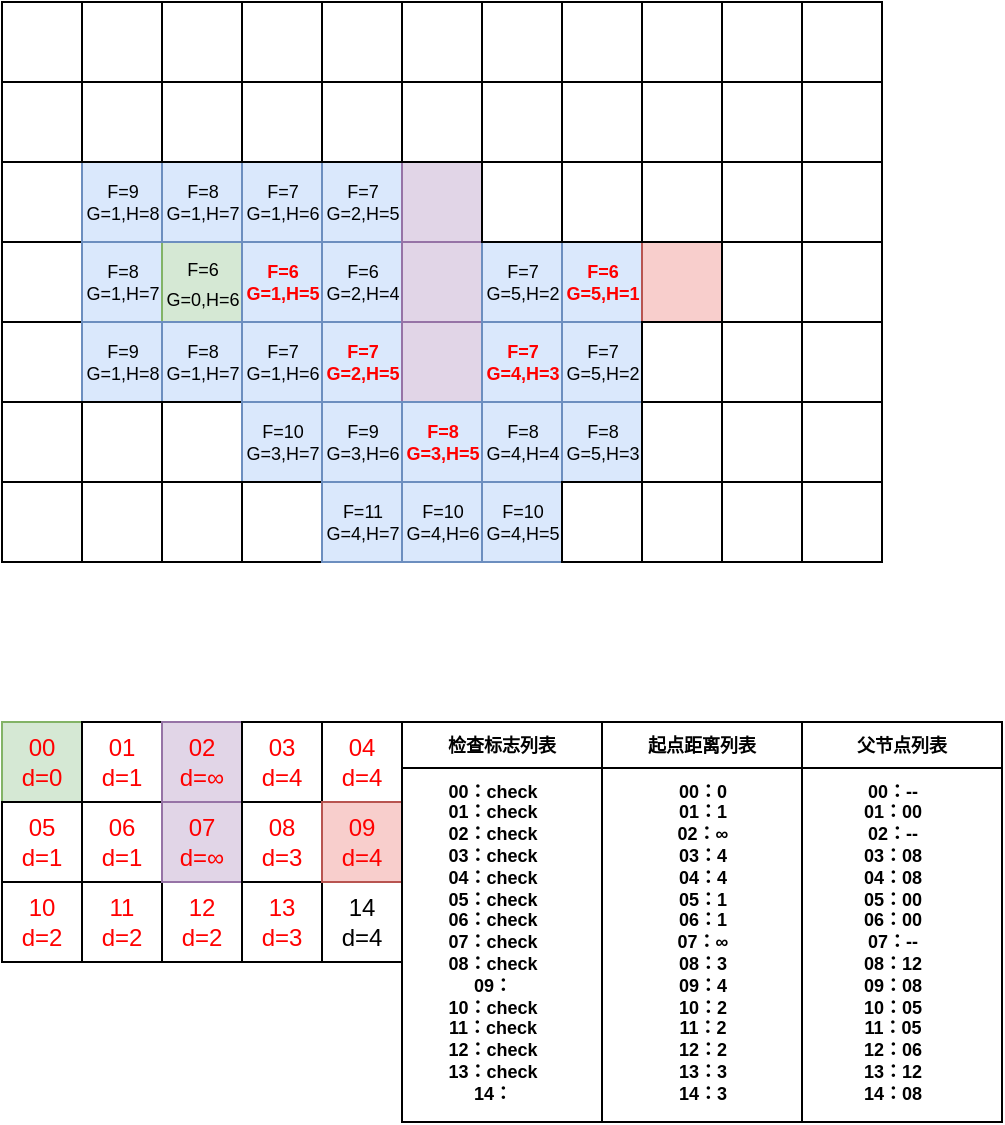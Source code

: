 <mxfile version="15.8.7" type="device"><diagram id="h6dwPFEEkhTfFzIf6ok5" name="第 1 页"><mxGraphModel dx="685" dy="646" grid="1" gridSize="10" guides="1" tooltips="1" connect="1" arrows="1" fold="1" page="1" pageScale="1" pageWidth="827" pageHeight="1169" math="0" shadow="0"><root><mxCell id="0"/><mxCell id="1" parent="0"/><mxCell id="zAtZFzr5cQKxal3pf4jn-1" value="" style="rounded=0;whiteSpace=wrap;html=1;" vertex="1" parent="1"><mxGeometry x="80" y="200" width="40" height="40" as="geometry"/></mxCell><mxCell id="zAtZFzr5cQKxal3pf4jn-2" value="" style="rounded=0;whiteSpace=wrap;html=1;fillColor=#dae8fc;strokeColor=#6c8ebf;" vertex="1" parent="1"><mxGeometry x="120" y="200" width="40" height="40" as="geometry"/></mxCell><mxCell id="zAtZFzr5cQKxal3pf4jn-3" value="" style="rounded=0;whiteSpace=wrap;html=1;fillColor=#d5e8d4;strokeColor=#82b366;" vertex="1" parent="1"><mxGeometry x="160" y="200" width="40" height="40" as="geometry"/></mxCell><mxCell id="zAtZFzr5cQKxal3pf4jn-4" value="" style="rounded=0;whiteSpace=wrap;html=1;fillColor=#dae8fc;strokeColor=#6c8ebf;" vertex="1" parent="1"><mxGeometry x="200" y="200" width="40" height="40" as="geometry"/></mxCell><mxCell id="zAtZFzr5cQKxal3pf4jn-5" value="" style="rounded=0;whiteSpace=wrap;html=1;fillColor=#dae8fc;strokeColor=#6c8ebf;" vertex="1" parent="1"><mxGeometry x="240" y="200" width="40" height="40" as="geometry"/></mxCell><mxCell id="zAtZFzr5cQKxal3pf4jn-6" value="" style="rounded=0;whiteSpace=wrap;html=1;" vertex="1" parent="1"><mxGeometry x="80" y="240" width="40" height="40" as="geometry"/></mxCell><mxCell id="zAtZFzr5cQKxal3pf4jn-7" value="" style="rounded=0;whiteSpace=wrap;html=1;fillColor=#dae8fc;strokeColor=#6c8ebf;" vertex="1" parent="1"><mxGeometry x="120" y="240" width="40" height="40" as="geometry"/></mxCell><mxCell id="zAtZFzr5cQKxal3pf4jn-8" value="" style="rounded=0;whiteSpace=wrap;html=1;fillColor=#dae8fc;strokeColor=#6c8ebf;" vertex="1" parent="1"><mxGeometry x="160" y="240" width="40" height="40" as="geometry"/></mxCell><mxCell id="zAtZFzr5cQKxal3pf4jn-9" value="" style="rounded=0;whiteSpace=wrap;html=1;fillColor=#dae8fc;strokeColor=#6c8ebf;" vertex="1" parent="1"><mxGeometry x="200" y="240" width="40" height="40" as="geometry"/></mxCell><mxCell id="zAtZFzr5cQKxal3pf4jn-10" value="" style="rounded=0;whiteSpace=wrap;html=1;fillColor=#dae8fc;strokeColor=#6c8ebf;" vertex="1" parent="1"><mxGeometry x="240" y="240" width="40" height="40" as="geometry"/></mxCell><mxCell id="zAtZFzr5cQKxal3pf4jn-11" value="" style="rounded=0;whiteSpace=wrap;html=1;" vertex="1" parent="1"><mxGeometry x="80" y="280" width="40" height="40" as="geometry"/></mxCell><mxCell id="zAtZFzr5cQKxal3pf4jn-12" value="" style="rounded=0;whiteSpace=wrap;html=1;" vertex="1" parent="1"><mxGeometry x="120" y="280" width="40" height="40" as="geometry"/></mxCell><mxCell id="zAtZFzr5cQKxal3pf4jn-13" value="" style="rounded=0;whiteSpace=wrap;html=1;" vertex="1" parent="1"><mxGeometry x="160" y="280" width="40" height="40" as="geometry"/></mxCell><mxCell id="zAtZFzr5cQKxal3pf4jn-14" value="" style="rounded=0;whiteSpace=wrap;html=1;fillColor=#dae8fc;strokeColor=#6c8ebf;" vertex="1" parent="1"><mxGeometry x="200" y="280" width="40" height="40" as="geometry"/></mxCell><mxCell id="zAtZFzr5cQKxal3pf4jn-15" value="" style="rounded=0;whiteSpace=wrap;html=1;fillColor=#dae8fc;strokeColor=#6c8ebf;" vertex="1" parent="1"><mxGeometry x="240" y="280" width="40" height="40" as="geometry"/></mxCell><mxCell id="zAtZFzr5cQKxal3pf4jn-16" value="" style="rounded=0;whiteSpace=wrap;html=1;" vertex="1" parent="1"><mxGeometry x="80" y="320" width="40" height="40" as="geometry"/></mxCell><mxCell id="zAtZFzr5cQKxal3pf4jn-17" value="" style="rounded=0;whiteSpace=wrap;html=1;" vertex="1" parent="1"><mxGeometry x="120" y="320" width="40" height="40" as="geometry"/></mxCell><mxCell id="zAtZFzr5cQKxal3pf4jn-18" value="" style="rounded=0;whiteSpace=wrap;html=1;" vertex="1" parent="1"><mxGeometry x="160" y="320" width="40" height="40" as="geometry"/></mxCell><mxCell id="zAtZFzr5cQKxal3pf4jn-19" value="" style="rounded=0;whiteSpace=wrap;html=1;" vertex="1" parent="1"><mxGeometry x="200" y="320" width="40" height="40" as="geometry"/></mxCell><mxCell id="zAtZFzr5cQKxal3pf4jn-20" value="" style="rounded=0;whiteSpace=wrap;html=1;fillColor=#dae8fc;strokeColor=#6c8ebf;" vertex="1" parent="1"><mxGeometry x="240" y="320" width="40" height="40" as="geometry"/></mxCell><mxCell id="zAtZFzr5cQKxal3pf4jn-51" value="" style="rounded=0;whiteSpace=wrap;html=1;" vertex="1" parent="1"><mxGeometry x="80" y="160" width="40" height="40" as="geometry"/></mxCell><mxCell id="zAtZFzr5cQKxal3pf4jn-52" value="" style="rounded=0;whiteSpace=wrap;html=1;fillColor=#dae8fc;strokeColor=#6c8ebf;" vertex="1" parent="1"><mxGeometry x="120" y="160" width="40" height="40" as="geometry"/></mxCell><mxCell id="zAtZFzr5cQKxal3pf4jn-53" value="" style="rounded=0;whiteSpace=wrap;html=1;fillColor=#dae8fc;strokeColor=#6c8ebf;" vertex="1" parent="1"><mxGeometry x="160" y="160" width="40" height="40" as="geometry"/></mxCell><mxCell id="zAtZFzr5cQKxal3pf4jn-54" value="" style="rounded=0;whiteSpace=wrap;html=1;fillColor=#dae8fc;strokeColor=#6c8ebf;" vertex="1" parent="1"><mxGeometry x="200" y="160" width="40" height="40" as="geometry"/></mxCell><mxCell id="zAtZFzr5cQKxal3pf4jn-55" value="" style="rounded=0;whiteSpace=wrap;html=1;fillColor=#dae8fc;strokeColor=#6c8ebf;" vertex="1" parent="1"><mxGeometry x="240" y="160" width="40" height="40" as="geometry"/></mxCell><mxCell id="zAtZFzr5cQKxal3pf4jn-63" value="" style="rounded=0;whiteSpace=wrap;html=1;" vertex="1" parent="1"><mxGeometry x="80" y="120" width="40" height="40" as="geometry"/></mxCell><mxCell id="zAtZFzr5cQKxal3pf4jn-64" value="" style="rounded=0;whiteSpace=wrap;html=1;" vertex="1" parent="1"><mxGeometry x="120" y="120" width="40" height="40" as="geometry"/></mxCell><mxCell id="zAtZFzr5cQKxal3pf4jn-65" value="" style="rounded=0;whiteSpace=wrap;html=1;" vertex="1" parent="1"><mxGeometry x="160" y="120" width="40" height="40" as="geometry"/></mxCell><mxCell id="zAtZFzr5cQKxal3pf4jn-66" value="" style="rounded=0;whiteSpace=wrap;html=1;" vertex="1" parent="1"><mxGeometry x="200" y="120" width="40" height="40" as="geometry"/></mxCell><mxCell id="zAtZFzr5cQKxal3pf4jn-67" value="" style="rounded=0;whiteSpace=wrap;html=1;" vertex="1" parent="1"><mxGeometry x="240" y="120" width="40" height="40" as="geometry"/></mxCell><mxCell id="zAtZFzr5cQKxal3pf4jn-68" value="" style="rounded=0;whiteSpace=wrap;html=1;" vertex="1" parent="1"><mxGeometry x="80" y="80" width="40" height="40" as="geometry"/></mxCell><mxCell id="zAtZFzr5cQKxal3pf4jn-69" value="" style="rounded=0;whiteSpace=wrap;html=1;" vertex="1" parent="1"><mxGeometry x="120" y="80" width="40" height="40" as="geometry"/></mxCell><mxCell id="zAtZFzr5cQKxal3pf4jn-70" value="" style="rounded=0;whiteSpace=wrap;html=1;" vertex="1" parent="1"><mxGeometry x="160" y="80" width="40" height="40" as="geometry"/></mxCell><mxCell id="zAtZFzr5cQKxal3pf4jn-71" value="" style="rounded=0;whiteSpace=wrap;html=1;" vertex="1" parent="1"><mxGeometry x="200" y="80" width="40" height="40" as="geometry"/></mxCell><mxCell id="zAtZFzr5cQKxal3pf4jn-72" value="" style="rounded=0;whiteSpace=wrap;html=1;" vertex="1" parent="1"><mxGeometry x="240" y="80" width="40" height="40" as="geometry"/></mxCell><mxCell id="zAtZFzr5cQKxal3pf4jn-73" value="" style="rounded=0;whiteSpace=wrap;html=1;fillColor=#e1d5e7;strokeColor=#9673a6;" vertex="1" parent="1"><mxGeometry x="280" y="200" width="40" height="40" as="geometry"/></mxCell><mxCell id="zAtZFzr5cQKxal3pf4jn-74" value="" style="rounded=0;whiteSpace=wrap;html=1;fillColor=#dae8fc;strokeColor=#6c8ebf;" vertex="1" parent="1"><mxGeometry x="320" y="200" width="40" height="40" as="geometry"/></mxCell><mxCell id="zAtZFzr5cQKxal3pf4jn-75" value="" style="rounded=0;whiteSpace=wrap;html=1;fillColor=#e1d5e7;strokeColor=#9673a6;" vertex="1" parent="1"><mxGeometry x="280" y="240" width="40" height="40" as="geometry"/></mxCell><mxCell id="zAtZFzr5cQKxal3pf4jn-76" value="" style="rounded=0;whiteSpace=wrap;html=1;fillColor=#dae8fc;strokeColor=#6c8ebf;" vertex="1" parent="1"><mxGeometry x="320" y="240" width="40" height="40" as="geometry"/></mxCell><mxCell id="zAtZFzr5cQKxal3pf4jn-77" value="" style="rounded=0;whiteSpace=wrap;html=1;fillColor=#dae8fc;strokeColor=#6c8ebf;" vertex="1" parent="1"><mxGeometry x="280" y="280" width="40" height="40" as="geometry"/></mxCell><mxCell id="zAtZFzr5cQKxal3pf4jn-78" value="" style="rounded=0;whiteSpace=wrap;html=1;fillColor=#dae8fc;strokeColor=#6c8ebf;" vertex="1" parent="1"><mxGeometry x="320" y="280" width="40" height="40" as="geometry"/></mxCell><mxCell id="zAtZFzr5cQKxal3pf4jn-79" value="" style="rounded=0;whiteSpace=wrap;html=1;fillColor=#dae8fc;strokeColor=#6c8ebf;" vertex="1" parent="1"><mxGeometry x="280" y="320" width="40" height="40" as="geometry"/></mxCell><mxCell id="zAtZFzr5cQKxal3pf4jn-80" value="" style="rounded=0;whiteSpace=wrap;html=1;fillColor=#dae8fc;strokeColor=#6c8ebf;" vertex="1" parent="1"><mxGeometry x="320" y="320" width="40" height="40" as="geometry"/></mxCell><mxCell id="zAtZFzr5cQKxal3pf4jn-81" value="" style="rounded=0;whiteSpace=wrap;html=1;fillColor=#e1d5e7;strokeColor=#9673a6;" vertex="1" parent="1"><mxGeometry x="280" y="160" width="40" height="40" as="geometry"/></mxCell><mxCell id="zAtZFzr5cQKxal3pf4jn-82" value="" style="rounded=0;whiteSpace=wrap;html=1;" vertex="1" parent="1"><mxGeometry x="320" y="160" width="40" height="40" as="geometry"/></mxCell><mxCell id="zAtZFzr5cQKxal3pf4jn-83" value="" style="rounded=0;whiteSpace=wrap;html=1;" vertex="1" parent="1"><mxGeometry x="280" y="120" width="40" height="40" as="geometry"/></mxCell><mxCell id="zAtZFzr5cQKxal3pf4jn-84" value="" style="rounded=0;whiteSpace=wrap;html=1;" vertex="1" parent="1"><mxGeometry x="320" y="120" width="40" height="40" as="geometry"/></mxCell><mxCell id="zAtZFzr5cQKxal3pf4jn-85" value="" style="rounded=0;whiteSpace=wrap;html=1;" vertex="1" parent="1"><mxGeometry x="280" y="80" width="40" height="40" as="geometry"/></mxCell><mxCell id="zAtZFzr5cQKxal3pf4jn-86" value="" style="rounded=0;whiteSpace=wrap;html=1;" vertex="1" parent="1"><mxGeometry x="320" y="80" width="40" height="40" as="geometry"/></mxCell><mxCell id="zAtZFzr5cQKxal3pf4jn-87" value="" style="rounded=0;whiteSpace=wrap;html=1;fillColor=#dae8fc;strokeColor=#6c8ebf;" vertex="1" parent="1"><mxGeometry x="360" y="200" width="40" height="40" as="geometry"/></mxCell><mxCell id="zAtZFzr5cQKxal3pf4jn-88" value="" style="rounded=0;whiteSpace=wrap;html=1;fillColor=#f8cecc;strokeColor=#b85450;" vertex="1" parent="1"><mxGeometry x="400" y="200" width="40" height="40" as="geometry"/></mxCell><mxCell id="zAtZFzr5cQKxal3pf4jn-89" value="" style="rounded=0;whiteSpace=wrap;html=1;fillColor=#dae8fc;strokeColor=#6c8ebf;" vertex="1" parent="1"><mxGeometry x="360" y="240" width="40" height="40" as="geometry"/></mxCell><mxCell id="zAtZFzr5cQKxal3pf4jn-90" value="" style="rounded=0;whiteSpace=wrap;html=1;" vertex="1" parent="1"><mxGeometry x="400" y="240" width="40" height="40" as="geometry"/></mxCell><mxCell id="zAtZFzr5cQKxal3pf4jn-91" value="" style="rounded=0;whiteSpace=wrap;html=1;fillColor=#dae8fc;strokeColor=#6c8ebf;" vertex="1" parent="1"><mxGeometry x="360" y="280" width="40" height="40" as="geometry"/></mxCell><mxCell id="zAtZFzr5cQKxal3pf4jn-92" value="" style="rounded=0;whiteSpace=wrap;html=1;" vertex="1" parent="1"><mxGeometry x="400" y="280" width="40" height="40" as="geometry"/></mxCell><mxCell id="zAtZFzr5cQKxal3pf4jn-93" value="" style="rounded=0;whiteSpace=wrap;html=1;" vertex="1" parent="1"><mxGeometry x="360" y="320" width="40" height="40" as="geometry"/></mxCell><mxCell id="zAtZFzr5cQKxal3pf4jn-94" value="" style="rounded=0;whiteSpace=wrap;html=1;" vertex="1" parent="1"><mxGeometry x="400" y="320" width="40" height="40" as="geometry"/></mxCell><mxCell id="zAtZFzr5cQKxal3pf4jn-95" value="" style="rounded=0;whiteSpace=wrap;html=1;" vertex="1" parent="1"><mxGeometry x="360" y="160" width="40" height="40" as="geometry"/></mxCell><mxCell id="zAtZFzr5cQKxal3pf4jn-96" value="" style="rounded=0;whiteSpace=wrap;html=1;" vertex="1" parent="1"><mxGeometry x="400" y="160" width="40" height="40" as="geometry"/></mxCell><mxCell id="zAtZFzr5cQKxal3pf4jn-97" value="" style="rounded=0;whiteSpace=wrap;html=1;" vertex="1" parent="1"><mxGeometry x="360" y="120" width="40" height="40" as="geometry"/></mxCell><mxCell id="zAtZFzr5cQKxal3pf4jn-98" value="" style="rounded=0;whiteSpace=wrap;html=1;" vertex="1" parent="1"><mxGeometry x="400" y="120" width="40" height="40" as="geometry"/></mxCell><mxCell id="zAtZFzr5cQKxal3pf4jn-99" value="" style="rounded=0;whiteSpace=wrap;html=1;" vertex="1" parent="1"><mxGeometry x="360" y="80" width="40" height="40" as="geometry"/></mxCell><mxCell id="zAtZFzr5cQKxal3pf4jn-100" value="" style="rounded=0;whiteSpace=wrap;html=1;" vertex="1" parent="1"><mxGeometry x="400" y="80" width="40" height="40" as="geometry"/></mxCell><mxCell id="zAtZFzr5cQKxal3pf4jn-101" value="" style="rounded=0;whiteSpace=wrap;html=1;" vertex="1" parent="1"><mxGeometry x="440" y="200" width="40" height="40" as="geometry"/></mxCell><mxCell id="zAtZFzr5cQKxal3pf4jn-102" value="" style="rounded=0;whiteSpace=wrap;html=1;" vertex="1" parent="1"><mxGeometry x="480" y="200" width="40" height="40" as="geometry"/></mxCell><mxCell id="zAtZFzr5cQKxal3pf4jn-103" value="" style="rounded=0;whiteSpace=wrap;html=1;" vertex="1" parent="1"><mxGeometry x="440" y="240" width="40" height="40" as="geometry"/></mxCell><mxCell id="zAtZFzr5cQKxal3pf4jn-104" value="" style="rounded=0;whiteSpace=wrap;html=1;" vertex="1" parent="1"><mxGeometry x="480" y="240" width="40" height="40" as="geometry"/></mxCell><mxCell id="zAtZFzr5cQKxal3pf4jn-105" value="" style="rounded=0;whiteSpace=wrap;html=1;" vertex="1" parent="1"><mxGeometry x="440" y="280" width="40" height="40" as="geometry"/></mxCell><mxCell id="zAtZFzr5cQKxal3pf4jn-106" value="" style="rounded=0;whiteSpace=wrap;html=1;" vertex="1" parent="1"><mxGeometry x="480" y="280" width="40" height="40" as="geometry"/></mxCell><mxCell id="zAtZFzr5cQKxal3pf4jn-107" value="" style="rounded=0;whiteSpace=wrap;html=1;" vertex="1" parent="1"><mxGeometry x="440" y="320" width="40" height="40" as="geometry"/></mxCell><mxCell id="zAtZFzr5cQKxal3pf4jn-108" value="" style="rounded=0;whiteSpace=wrap;html=1;" vertex="1" parent="1"><mxGeometry x="480" y="320" width="40" height="40" as="geometry"/></mxCell><mxCell id="zAtZFzr5cQKxal3pf4jn-109" value="" style="rounded=0;whiteSpace=wrap;html=1;" vertex="1" parent="1"><mxGeometry x="440" y="160" width="40" height="40" as="geometry"/></mxCell><mxCell id="zAtZFzr5cQKxal3pf4jn-110" value="" style="rounded=0;whiteSpace=wrap;html=1;" vertex="1" parent="1"><mxGeometry x="480" y="160" width="40" height="40" as="geometry"/></mxCell><mxCell id="zAtZFzr5cQKxal3pf4jn-111" value="" style="rounded=0;whiteSpace=wrap;html=1;" vertex="1" parent="1"><mxGeometry x="440" y="120" width="40" height="40" as="geometry"/></mxCell><mxCell id="zAtZFzr5cQKxal3pf4jn-112" value="" style="rounded=0;whiteSpace=wrap;html=1;" vertex="1" parent="1"><mxGeometry x="480" y="120" width="40" height="40" as="geometry"/></mxCell><mxCell id="zAtZFzr5cQKxal3pf4jn-113" value="" style="rounded=0;whiteSpace=wrap;html=1;" vertex="1" parent="1"><mxGeometry x="440" y="80" width="40" height="40" as="geometry"/></mxCell><mxCell id="zAtZFzr5cQKxal3pf4jn-114" value="" style="rounded=0;whiteSpace=wrap;html=1;" vertex="1" parent="1"><mxGeometry x="480" y="80" width="40" height="40" as="geometry"/></mxCell><mxCell id="zAtZFzr5cQKxal3pf4jn-115" value="&lt;font style=&quot;font-size: 9px&quot;&gt;F=6&lt;br&gt;G=0,H=6&lt;/font&gt;" style="text;html=1;align=center;verticalAlign=middle;resizable=0;points=[];autosize=1;strokeColor=none;fillColor=none;" vertex="1" parent="1"><mxGeometry x="155" y="200" width="50" height="40" as="geometry"/></mxCell><mxCell id="zAtZFzr5cQKxal3pf4jn-116" value="F=7&lt;br&gt;G=1,H=6" style="text;html=1;align=center;verticalAlign=middle;resizable=0;points=[];autosize=1;strokeColor=none;fillColor=none;fontSize=9;" vertex="1" parent="1"><mxGeometry x="195" y="165" width="50" height="30" as="geometry"/></mxCell><mxCell id="zAtZFzr5cQKxal3pf4jn-117" value="F=8&lt;br&gt;G=1,H=7" style="text;html=1;align=center;verticalAlign=middle;resizable=0;points=[];autosize=1;strokeColor=none;fillColor=none;fontSize=9;" vertex="1" parent="1"><mxGeometry x="115" y="205" width="50" height="30" as="geometry"/></mxCell><mxCell id="zAtZFzr5cQKxal3pf4jn-118" value="&lt;b&gt;&lt;font color=&quot;#ff0000&quot;&gt;F=6&lt;br&gt;G=1,H=5&lt;/font&gt;&lt;/b&gt;" style="text;html=1;align=center;verticalAlign=middle;resizable=0;points=[];autosize=1;fontSize=9;" vertex="1" parent="1"><mxGeometry x="195" y="205" width="50" height="30" as="geometry"/></mxCell><mxCell id="zAtZFzr5cQKxal3pf4jn-119" value="F=8&lt;br&gt;G=1,H=7" style="text;html=1;align=center;verticalAlign=middle;resizable=0;points=[];autosize=1;strokeColor=none;fillColor=none;fontSize=9;" vertex="1" parent="1"><mxGeometry x="155" y="165" width="50" height="30" as="geometry"/></mxCell><mxCell id="zAtZFzr5cQKxal3pf4jn-120" value="F=9&lt;br&gt;G=1,H=8" style="text;html=1;align=center;verticalAlign=middle;resizable=0;points=[];autosize=1;strokeColor=none;fillColor=none;fontSize=9;" vertex="1" parent="1"><mxGeometry x="115" y="245" width="50" height="30" as="geometry"/></mxCell><mxCell id="zAtZFzr5cQKxal3pf4jn-124" value="F=8&lt;br&gt;G=1,H=7" style="text;html=1;align=center;verticalAlign=middle;resizable=0;points=[];autosize=1;strokeColor=none;fillColor=none;fontSize=9;" vertex="1" parent="1"><mxGeometry x="155" y="245" width="50" height="30" as="geometry"/></mxCell><mxCell id="zAtZFzr5cQKxal3pf4jn-125" value="F=9&lt;br&gt;G=1,H=8" style="text;html=1;align=center;verticalAlign=middle;resizable=0;points=[];autosize=1;strokeColor=none;fillColor=none;fontSize=9;" vertex="1" parent="1"><mxGeometry x="115" y="165" width="50" height="30" as="geometry"/></mxCell><mxCell id="zAtZFzr5cQKxal3pf4jn-126" value="F=7&lt;br&gt;G=2,H=5" style="text;html=1;align=center;verticalAlign=middle;resizable=0;points=[];autosize=1;strokeColor=none;fillColor=none;fontSize=9;" vertex="1" parent="1"><mxGeometry x="235" y="165" width="50" height="30" as="geometry"/></mxCell><mxCell id="zAtZFzr5cQKxal3pf4jn-127" value="F=7&lt;br&gt;G=1,H=6" style="text;html=1;align=center;verticalAlign=middle;resizable=0;points=[];autosize=1;strokeColor=none;fillColor=none;fontSize=9;" vertex="1" parent="1"><mxGeometry x="195" y="245" width="50" height="30" as="geometry"/></mxCell><mxCell id="zAtZFzr5cQKxal3pf4jn-128" value="F=6&lt;br&gt;G=2,H=4" style="text;html=1;align=center;verticalAlign=middle;resizable=0;points=[];autosize=1;strokeColor=none;fillColor=none;fontSize=9;" vertex="1" parent="1"><mxGeometry x="235" y="205" width="50" height="30" as="geometry"/></mxCell><mxCell id="zAtZFzr5cQKxal3pf4jn-131" value="&lt;b&gt;&lt;font color=&quot;#ff0000&quot;&gt;F=7&lt;br&gt;G=2,H=5&lt;/font&gt;&lt;/b&gt;" style="text;html=1;align=center;verticalAlign=middle;resizable=0;points=[];autosize=1;strokeColor=none;fillColor=none;fontSize=9;" vertex="1" parent="1"><mxGeometry x="235" y="245" width="50" height="30" as="geometry"/></mxCell><mxCell id="zAtZFzr5cQKxal3pf4jn-132" value="F=9&lt;br&gt;G=3,H=6" style="text;html=1;align=center;verticalAlign=middle;resizable=0;points=[];autosize=1;strokeColor=none;fillColor=none;fontSize=9;" vertex="1" parent="1"><mxGeometry x="235" y="285" width="50" height="30" as="geometry"/></mxCell><mxCell id="zAtZFzr5cQKxal3pf4jn-133" value="F=10&lt;br&gt;G=3,H=7" style="text;html=1;align=center;verticalAlign=middle;resizable=0;points=[];autosize=1;strokeColor=none;fillColor=none;fontSize=9;" vertex="1" parent="1"><mxGeometry x="195" y="285" width="50" height="30" as="geometry"/></mxCell><mxCell id="zAtZFzr5cQKxal3pf4jn-134" value="&lt;b&gt;&lt;font color=&quot;#ff0000&quot;&gt;F=8&lt;br&gt;G=3,H=5&lt;/font&gt;&lt;/b&gt;" style="text;html=1;align=center;verticalAlign=middle;resizable=0;points=[];autosize=1;strokeColor=none;fillColor=none;fontSize=9;" vertex="1" parent="1"><mxGeometry x="275" y="285" width="50" height="30" as="geometry"/></mxCell><mxCell id="zAtZFzr5cQKxal3pf4jn-135" value="F=8&lt;br&gt;G=4,H=4" style="text;html=1;align=center;verticalAlign=middle;resizable=0;points=[];autosize=1;strokeColor=none;fillColor=none;fontSize=9;" vertex="1" parent="1"><mxGeometry x="315" y="285" width="50" height="30" as="geometry"/></mxCell><mxCell id="zAtZFzr5cQKxal3pf4jn-136" value="F=10&lt;br&gt;G=4,H=6" style="text;html=1;align=center;verticalAlign=middle;resizable=0;points=[];autosize=1;strokeColor=none;fillColor=none;fontSize=9;" vertex="1" parent="1"><mxGeometry x="275" y="325" width="50" height="30" as="geometry"/></mxCell><mxCell id="zAtZFzr5cQKxal3pf4jn-137" value="F=10&lt;br&gt;G=4,H=5" style="text;html=1;align=center;verticalAlign=middle;resizable=0;points=[];autosize=1;strokeColor=none;fillColor=none;fontSize=9;" vertex="1" parent="1"><mxGeometry x="315" y="325" width="50" height="30" as="geometry"/></mxCell><mxCell id="zAtZFzr5cQKxal3pf4jn-138" value="F=11&lt;br&gt;G=4,H=7" style="text;html=1;align=center;verticalAlign=middle;resizable=0;points=[];autosize=1;strokeColor=none;fillColor=none;fontSize=9;" vertex="1" parent="1"><mxGeometry x="235" y="325" width="50" height="30" as="geometry"/></mxCell><mxCell id="zAtZFzr5cQKxal3pf4jn-139" value="&lt;b&gt;&lt;font color=&quot;#ff0000&quot;&gt;F=7&lt;br&gt;G=4,H=3&lt;/font&gt;&lt;/b&gt;" style="text;html=1;align=center;verticalAlign=middle;resizable=0;points=[];autosize=1;strokeColor=none;fillColor=none;fontSize=9;" vertex="1" parent="1"><mxGeometry x="315" y="245" width="50" height="30" as="geometry"/></mxCell><mxCell id="zAtZFzr5cQKxal3pf4jn-140" value="F=7&lt;br&gt;G=5,H=2" style="text;html=1;align=center;verticalAlign=middle;resizable=0;points=[];autosize=1;strokeColor=none;fillColor=none;fontSize=9;" vertex="1" parent="1"><mxGeometry x="315" y="205" width="50" height="30" as="geometry"/></mxCell><mxCell id="zAtZFzr5cQKxal3pf4jn-141" value="&lt;b&gt;&lt;font color=&quot;#ff0000&quot;&gt;F=6&lt;br&gt;G=5,H=1&lt;/font&gt;&lt;/b&gt;" style="text;html=1;align=center;verticalAlign=middle;resizable=0;points=[];autosize=1;strokeColor=none;fillColor=none;fontSize=9;" vertex="1" parent="1"><mxGeometry x="355" y="205" width="50" height="30" as="geometry"/></mxCell><mxCell id="zAtZFzr5cQKxal3pf4jn-142" value="F=7&lt;br&gt;G=5,H=2" style="text;html=1;align=center;verticalAlign=middle;resizable=0;points=[];autosize=1;strokeColor=none;fillColor=none;fontSize=9;" vertex="1" parent="1"><mxGeometry x="355" y="245" width="50" height="30" as="geometry"/></mxCell><mxCell id="zAtZFzr5cQKxal3pf4jn-143" value="F=8&lt;br&gt;G=5,H=3" style="text;html=1;align=center;verticalAlign=middle;resizable=0;points=[];autosize=1;strokeColor=none;fillColor=none;fontSize=9;" vertex="1" parent="1"><mxGeometry x="355" y="285" width="50" height="30" as="geometry"/></mxCell><mxCell id="zAtZFzr5cQKxal3pf4jn-168" value="&lt;font color=&quot;#ff0000&quot;&gt;00&lt;br&gt;d=0&lt;br&gt;&lt;/font&gt;" style="rounded=0;whiteSpace=wrap;html=1;fillColor=#d5e8d4;strokeColor=#82b366;" vertex="1" parent="1"><mxGeometry x="80" y="440" width="40" height="40" as="geometry"/></mxCell><mxCell id="zAtZFzr5cQKxal3pf4jn-170" value="&lt;font color=&quot;#ff0000&quot;&gt;01&lt;br&gt;d=1&lt;/font&gt;" style="rounded=0;whiteSpace=wrap;html=1;" vertex="1" parent="1"><mxGeometry x="120" y="440" width="40" height="40" as="geometry"/></mxCell><mxCell id="zAtZFzr5cQKxal3pf4jn-176" value="&lt;font color=&quot;#ff0000&quot;&gt;02&lt;br&gt;d=∞&lt;br&gt;&lt;/font&gt;" style="rounded=0;whiteSpace=wrap;html=1;fillColor=#e1d5e7;strokeColor=#9673a6;" vertex="1" parent="1"><mxGeometry x="160" y="440" width="40" height="40" as="geometry"/></mxCell><mxCell id="zAtZFzr5cQKxal3pf4jn-180" value="&lt;font color=&quot;#ff0000&quot;&gt;03&lt;br&gt;d=4&lt;/font&gt;" style="rounded=0;whiteSpace=wrap;html=1;" vertex="1" parent="1"><mxGeometry x="200" y="440" width="40" height="40" as="geometry"/></mxCell><mxCell id="zAtZFzr5cQKxal3pf4jn-181" value="&lt;font color=&quot;#ff0000&quot;&gt;04&lt;br&gt;d=4&lt;/font&gt;" style="rounded=0;whiteSpace=wrap;html=1;" vertex="1" parent="1"><mxGeometry x="240" y="440" width="40" height="40" as="geometry"/></mxCell><mxCell id="zAtZFzr5cQKxal3pf4jn-190" value="&lt;font color=&quot;#ff0000&quot;&gt;10&lt;br&gt;d=2&lt;/font&gt;" style="rounded=0;whiteSpace=wrap;html=1;" vertex="1" parent="1"><mxGeometry x="80" y="520" width="40" height="40" as="geometry"/></mxCell><mxCell id="zAtZFzr5cQKxal3pf4jn-192" value="&lt;font color=&quot;#ff0000&quot;&gt;11&lt;br&gt;d=2&lt;/font&gt;" style="rounded=0;whiteSpace=wrap;html=1;" vertex="1" parent="1"><mxGeometry x="120" y="520" width="40" height="40" as="geometry"/></mxCell><mxCell id="zAtZFzr5cQKxal3pf4jn-195" value="&lt;font color=&quot;#ff0000&quot;&gt;05&lt;br&gt;d=1&lt;/font&gt;" style="rounded=0;whiteSpace=wrap;html=1;" vertex="1" parent="1"><mxGeometry x="80" y="480" width="40" height="40" as="geometry"/></mxCell><mxCell id="zAtZFzr5cQKxal3pf4jn-197" value="&lt;font color=&quot;#ff0000&quot;&gt;06&lt;br&gt;d=1&lt;/font&gt;" style="rounded=0;whiteSpace=wrap;html=1;" vertex="1" parent="1"><mxGeometry x="120" y="480" width="40" height="40" as="geometry"/></mxCell><mxCell id="zAtZFzr5cQKxal3pf4jn-198" value="&lt;font color=&quot;#ff0000&quot;&gt;12&lt;br&gt;d=2&lt;/font&gt;" style="rounded=0;whiteSpace=wrap;html=1;" vertex="1" parent="1"><mxGeometry x="160" y="520" width="40" height="40" as="geometry"/></mxCell><mxCell id="zAtZFzr5cQKxal3pf4jn-200" value="&lt;font color=&quot;#ff0000&quot;&gt;07&lt;br&gt;&lt;/font&gt;&lt;span style=&quot;color: rgb(255 , 0 , 0)&quot;&gt;d=∞&lt;/span&gt;&lt;font color=&quot;#ff0000&quot;&gt;&lt;br&gt;&lt;/font&gt;" style="rounded=0;whiteSpace=wrap;html=1;fillColor=#e1d5e7;strokeColor=#9673a6;" vertex="1" parent="1"><mxGeometry x="160" y="480" width="40" height="40" as="geometry"/></mxCell><mxCell id="zAtZFzr5cQKxal3pf4jn-202" value="&lt;font color=&quot;#ff0000&quot;&gt;13&lt;br&gt;d=3&lt;/font&gt;" style="rounded=0;whiteSpace=wrap;html=1;" vertex="1" parent="1"><mxGeometry x="200" y="520" width="40" height="40" as="geometry"/></mxCell><mxCell id="zAtZFzr5cQKxal3pf4jn-203" value="14&lt;br&gt;d=4" style="rounded=0;whiteSpace=wrap;html=1;" vertex="1" parent="1"><mxGeometry x="240" y="520" width="40" height="40" as="geometry"/></mxCell><mxCell id="zAtZFzr5cQKxal3pf4jn-204" value="&lt;font color=&quot;#ff0000&quot;&gt;08&lt;br&gt;d=3&lt;/font&gt;" style="rounded=0;whiteSpace=wrap;html=1;" vertex="1" parent="1"><mxGeometry x="200" y="480" width="40" height="40" as="geometry"/></mxCell><mxCell id="zAtZFzr5cQKxal3pf4jn-229" style="edgeStyle=orthogonalEdgeStyle;rounded=0;orthogonalLoop=1;jettySize=auto;html=1;exitX=0;exitY=0.5;exitDx=0;exitDy=0;entryX=1;entryY=0.5;entryDx=0;entryDy=0;fontSize=9;fontColor=#FF0000;" edge="1" parent="1" source="zAtZFzr5cQKxal3pf4jn-205" target="zAtZFzr5cQKxal3pf4jn-204"><mxGeometry relative="1" as="geometry"/></mxCell><mxCell id="zAtZFzr5cQKxal3pf4jn-205" value="&lt;font color=&quot;#ff0000&quot;&gt;09&lt;br&gt;d=4&lt;/font&gt;" style="rounded=0;whiteSpace=wrap;html=1;fillColor=#f8cecc;strokeColor=#b85450;" vertex="1" parent="1"><mxGeometry x="240" y="480" width="40" height="40" as="geometry"/></mxCell><mxCell id="zAtZFzr5cQKxal3pf4jn-221" value="检查标志列表" style="swimlane;fontSize=9;" vertex="1" parent="1"><mxGeometry x="280" y="440" width="100" height="200" as="geometry"/></mxCell><mxCell id="zAtZFzr5cQKxal3pf4jn-222" value="&lt;b&gt;00：check&lt;br&gt;01：check&lt;br&gt;02：&lt;/b&gt;&lt;b&gt;check&lt;/b&gt;&lt;b&gt;&lt;br&gt;03：check&lt;br&gt;04：check&lt;br&gt;05：check&lt;br&gt;06：check&lt;br&gt;07：&lt;/b&gt;&lt;b&gt;check&lt;/b&gt;&lt;b&gt;&lt;br&gt;08：check&lt;br&gt;09：&lt;br&gt;10：check&lt;br&gt;11：check&lt;br&gt;12：check&lt;br&gt;13：check&lt;br&gt;14：&lt;/b&gt;" style="text;html=1;align=center;verticalAlign=middle;resizable=0;points=[];autosize=1;strokeColor=none;fillColor=none;fontSize=9;fontColor=#000000;" vertex="1" parent="zAtZFzr5cQKxal3pf4jn-221"><mxGeometry x="15" y="30" width="60" height="160" as="geometry"/></mxCell><mxCell id="zAtZFzr5cQKxal3pf4jn-223" value="起点距离列表" style="swimlane;fontSize=9;" vertex="1" parent="1"><mxGeometry x="380" y="440" width="100" height="200" as="geometry"/></mxCell><mxCell id="zAtZFzr5cQKxal3pf4jn-224" value="&lt;b&gt;00：0&lt;br&gt;01：1&lt;br&gt;02：&lt;/b&gt;&lt;b&gt;∞&lt;/b&gt;&lt;b&gt;&lt;br&gt;03：&lt;/b&gt;&lt;b&gt;4&lt;/b&gt;&lt;b&gt;&lt;br&gt;04：&lt;/b&gt;&lt;b&gt;4&lt;/b&gt;&lt;b&gt;&lt;br&gt;05：&lt;/b&gt;&lt;b&gt;1&lt;/b&gt;&lt;b&gt;&lt;br&gt;06：&lt;/b&gt;&lt;b&gt;1&lt;/b&gt;&lt;b&gt;&lt;br&gt;07：&lt;/b&gt;&lt;b&gt;∞&lt;/b&gt;&lt;b&gt;&lt;br&gt;08：&lt;/b&gt;&lt;b&gt;3&lt;/b&gt;&lt;b&gt;&lt;br&gt;09：&lt;/b&gt;&lt;b&gt;4&lt;/b&gt;&lt;b&gt;&lt;br&gt;10：&lt;/b&gt;&lt;b&gt;2&lt;/b&gt;&lt;b&gt;&lt;br&gt;11：&lt;/b&gt;&lt;b&gt;2&lt;/b&gt;&lt;b&gt;&lt;br&gt;12：&lt;/b&gt;&lt;b&gt;2&lt;/b&gt;&lt;b&gt;&lt;br&gt;13：&lt;/b&gt;&lt;b&gt;3&lt;/b&gt;&lt;b&gt;&lt;br&gt;14：&lt;/b&gt;&lt;b&gt;3&lt;/b&gt;" style="text;html=1;align=center;verticalAlign=middle;resizable=0;points=[];autosize=1;strokeColor=none;fillColor=none;fontSize=9;fontColor=#000000;" vertex="1" parent="zAtZFzr5cQKxal3pf4jn-223"><mxGeometry x="30" y="30" width="40" height="160" as="geometry"/></mxCell><mxCell id="zAtZFzr5cQKxal3pf4jn-225" value="父节点列表" style="swimlane;fontSize=9;" vertex="1" parent="1"><mxGeometry x="480" y="440" width="100" height="200" as="geometry"/></mxCell><mxCell id="zAtZFzr5cQKxal3pf4jn-226" value="&lt;b&gt;00：--&lt;br&gt;01：00&lt;br&gt;02：--&lt;br&gt;03：08&lt;br&gt;04：08&lt;br&gt;05：00&lt;br&gt;06：00&lt;br&gt;07：--&lt;br&gt;08：12&lt;br&gt;09：08&lt;br&gt;10：05&lt;br&gt;11：05&lt;br&gt;12：06&lt;br&gt;13：12&lt;br&gt;14：08&lt;/b&gt;" style="text;html=1;align=center;verticalAlign=middle;resizable=0;points=[];autosize=1;strokeColor=none;fillColor=none;fontSize=9;fontColor=#000000;" vertex="1" parent="zAtZFzr5cQKxal3pf4jn-225"><mxGeometry x="25" y="30" width="40" height="160" as="geometry"/></mxCell></root></mxGraphModel></diagram></mxfile>